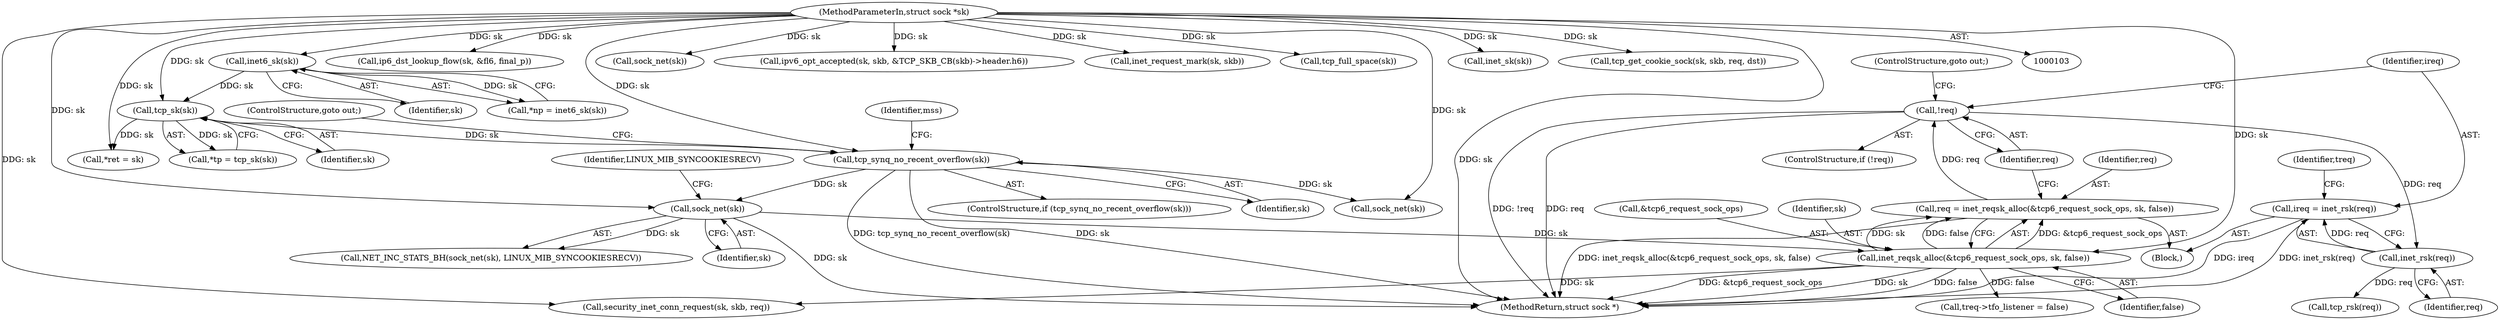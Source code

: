 digraph "0_linux_45f6fad84cc305103b28d73482b344d7f5b76f39_14@pointer" {
"1000212" [label="(Call,ireq = inet_rsk(req))"];
"1000214" [label="(Call,inet_rsk(req))"];
"1000209" [label="(Call,!req)"];
"1000201" [label="(Call,req = inet_reqsk_alloc(&tcp6_request_sock_ops, sk, false))"];
"1000203" [label="(Call,inet_reqsk_alloc(&tcp6_request_sock_ops, sk, false))"];
"1000177" [label="(Call,sock_net(sk))"];
"1000156" [label="(Call,tcp_synq_no_recent_overflow(sk))"];
"1000104" [label="(MethodParameterIn,struct sock *sk)"];
"1000118" [label="(Call,tcp_sk(sk))"];
"1000113" [label="(Call,inet6_sk(sk))"];
"1000497" [label="(Call,ip6_dst_lookup_flow(sk, &fl6, final_p))"];
"1000160" [label="(Identifier,mss)"];
"1000217" [label="(Identifier,treq)"];
"1000135" [label="(Call,*ret = sk)"];
"1000119" [label="(Identifier,sk)"];
"1000157" [label="(Identifier,sk)"];
"1000543" [label="(Call,sock_net(sk))"];
"1000104" [label="(MethodParameterIn,struct sock *sk)"];
"1000269" [label="(Call,ipv6_opt_accepted(sk, skb, &TCP_SKB_CB(skb)->header.h6))"];
"1000351" [label="(Call,inet_request_mark(sk, skb))"];
"1000156" [label="(Call,tcp_synq_no_recent_overflow(sk))"];
"1000158" [label="(ControlStructure,goto out;)"];
"1000116" [label="(Call,*tp = tcp_sk(sk))"];
"1000111" [label="(Call,*np = inet6_sk(sk))"];
"1000215" [label="(Identifier,req)"];
"1000201" [label="(Call,req = inet_reqsk_alloc(&tcp6_request_sock_ops, sk, false))"];
"1000155" [label="(ControlStructure,if (tcp_synq_no_recent_overflow(sk)))"];
"1000213" [label="(Identifier,ireq)"];
"1000177" [label="(Call,sock_net(sk))"];
"1000176" [label="(Call,NET_INC_STATS_BH(sock_net(sk), LINUX_MIB_SYNCOOKIESRECV))"];
"1000204" [label="(Call,&tcp6_request_sock_ops)"];
"1000179" [label="(Identifier,LINUX_MIB_SYNCOOKIESRECV)"];
"1000214" [label="(Call,inet_rsk(req))"];
"1000211" [label="(ControlStructure,goto out;)"];
"1000203" [label="(Call,inet_reqsk_alloc(&tcp6_request_sock_ops, sk, false))"];
"1000209" [label="(Call,!req)"];
"1000206" [label="(Identifier,sk)"];
"1000210" [label="(Identifier,req)"];
"1000510" [label="(Call,tcp_full_space(sk))"];
"1000178" [label="(Identifier,sk)"];
"1000172" [label="(Call,sock_net(sk))"];
"1000113" [label="(Call,inet6_sk(sk))"];
"1000487" [label="(Call,inet_sk(sk))"];
"1000208" [label="(ControlStructure,if (!req))"];
"1000114" [label="(Identifier,sk)"];
"1000220" [label="(Call,treq->tfo_listener = false)"];
"1000548" [label="(Call,tcp_get_cookie_sock(sk, skb, req, dst))"];
"1000218" [label="(Call,tcp_rsk(req))"];
"1000212" [label="(Call,ireq = inet_rsk(req))"];
"1000561" [label="(MethodReturn,struct sock *)"];
"1000207" [label="(Identifier,false)"];
"1000106" [label="(Block,)"];
"1000118" [label="(Call,tcp_sk(sk))"];
"1000226" [label="(Call,security_inet_conn_request(sk, skb, req))"];
"1000202" [label="(Identifier,req)"];
"1000212" -> "1000106"  [label="AST: "];
"1000212" -> "1000214"  [label="CFG: "];
"1000213" -> "1000212"  [label="AST: "];
"1000214" -> "1000212"  [label="AST: "];
"1000217" -> "1000212"  [label="CFG: "];
"1000212" -> "1000561"  [label="DDG: inet_rsk(req)"];
"1000212" -> "1000561"  [label="DDG: ireq"];
"1000214" -> "1000212"  [label="DDG: req"];
"1000214" -> "1000215"  [label="CFG: "];
"1000215" -> "1000214"  [label="AST: "];
"1000209" -> "1000214"  [label="DDG: req"];
"1000214" -> "1000218"  [label="DDG: req"];
"1000209" -> "1000208"  [label="AST: "];
"1000209" -> "1000210"  [label="CFG: "];
"1000210" -> "1000209"  [label="AST: "];
"1000211" -> "1000209"  [label="CFG: "];
"1000213" -> "1000209"  [label="CFG: "];
"1000209" -> "1000561"  [label="DDG: !req"];
"1000209" -> "1000561"  [label="DDG: req"];
"1000201" -> "1000209"  [label="DDG: req"];
"1000201" -> "1000106"  [label="AST: "];
"1000201" -> "1000203"  [label="CFG: "];
"1000202" -> "1000201"  [label="AST: "];
"1000203" -> "1000201"  [label="AST: "];
"1000210" -> "1000201"  [label="CFG: "];
"1000201" -> "1000561"  [label="DDG: inet_reqsk_alloc(&tcp6_request_sock_ops, sk, false)"];
"1000203" -> "1000201"  [label="DDG: &tcp6_request_sock_ops"];
"1000203" -> "1000201"  [label="DDG: sk"];
"1000203" -> "1000201"  [label="DDG: false"];
"1000203" -> "1000207"  [label="CFG: "];
"1000204" -> "1000203"  [label="AST: "];
"1000206" -> "1000203"  [label="AST: "];
"1000207" -> "1000203"  [label="AST: "];
"1000203" -> "1000561"  [label="DDG: sk"];
"1000203" -> "1000561"  [label="DDG: false"];
"1000203" -> "1000561"  [label="DDG: &tcp6_request_sock_ops"];
"1000177" -> "1000203"  [label="DDG: sk"];
"1000104" -> "1000203"  [label="DDG: sk"];
"1000203" -> "1000220"  [label="DDG: false"];
"1000203" -> "1000226"  [label="DDG: sk"];
"1000177" -> "1000176"  [label="AST: "];
"1000177" -> "1000178"  [label="CFG: "];
"1000178" -> "1000177"  [label="AST: "];
"1000179" -> "1000177"  [label="CFG: "];
"1000177" -> "1000561"  [label="DDG: sk"];
"1000177" -> "1000176"  [label="DDG: sk"];
"1000156" -> "1000177"  [label="DDG: sk"];
"1000104" -> "1000177"  [label="DDG: sk"];
"1000156" -> "1000155"  [label="AST: "];
"1000156" -> "1000157"  [label="CFG: "];
"1000157" -> "1000156"  [label="AST: "];
"1000158" -> "1000156"  [label="CFG: "];
"1000160" -> "1000156"  [label="CFG: "];
"1000156" -> "1000561"  [label="DDG: sk"];
"1000156" -> "1000561"  [label="DDG: tcp_synq_no_recent_overflow(sk)"];
"1000104" -> "1000156"  [label="DDG: sk"];
"1000118" -> "1000156"  [label="DDG: sk"];
"1000156" -> "1000172"  [label="DDG: sk"];
"1000104" -> "1000103"  [label="AST: "];
"1000104" -> "1000561"  [label="DDG: sk"];
"1000104" -> "1000113"  [label="DDG: sk"];
"1000104" -> "1000118"  [label="DDG: sk"];
"1000104" -> "1000135"  [label="DDG: sk"];
"1000104" -> "1000172"  [label="DDG: sk"];
"1000104" -> "1000226"  [label="DDG: sk"];
"1000104" -> "1000269"  [label="DDG: sk"];
"1000104" -> "1000351"  [label="DDG: sk"];
"1000104" -> "1000487"  [label="DDG: sk"];
"1000104" -> "1000497"  [label="DDG: sk"];
"1000104" -> "1000510"  [label="DDG: sk"];
"1000104" -> "1000543"  [label="DDG: sk"];
"1000104" -> "1000548"  [label="DDG: sk"];
"1000118" -> "1000116"  [label="AST: "];
"1000118" -> "1000119"  [label="CFG: "];
"1000119" -> "1000118"  [label="AST: "];
"1000116" -> "1000118"  [label="CFG: "];
"1000118" -> "1000116"  [label="DDG: sk"];
"1000113" -> "1000118"  [label="DDG: sk"];
"1000118" -> "1000135"  [label="DDG: sk"];
"1000113" -> "1000111"  [label="AST: "];
"1000113" -> "1000114"  [label="CFG: "];
"1000114" -> "1000113"  [label="AST: "];
"1000111" -> "1000113"  [label="CFG: "];
"1000113" -> "1000111"  [label="DDG: sk"];
}
